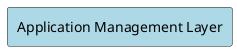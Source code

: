 @startuml

left to right direction


rectangle "Application Management Layer" #lightblue {
}

@enduml
